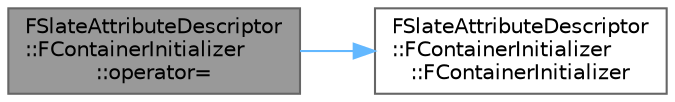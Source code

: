 digraph "FSlateAttributeDescriptor::FContainerInitializer::operator="
{
 // INTERACTIVE_SVG=YES
 // LATEX_PDF_SIZE
  bgcolor="transparent";
  edge [fontname=Helvetica,fontsize=10,labelfontname=Helvetica,labelfontsize=10];
  node [fontname=Helvetica,fontsize=10,shape=box,height=0.2,width=0.4];
  rankdir="LR";
  Node1 [id="Node000001",label="FSlateAttributeDescriptor\l::FContainerInitializer\l::operator=",height=0.2,width=0.4,color="gray40", fillcolor="grey60", style="filled", fontcolor="black",tooltip=" "];
  Node1 -> Node2 [id="edge1_Node000001_Node000002",color="steelblue1",style="solid",tooltip=" "];
  Node2 [id="Node000002",label="FSlateAttributeDescriptor\l::FContainerInitializer\l::FContainerInitializer",height=0.2,width=0.4,color="grey40", fillcolor="white", style="filled",URL="$d7/d11/structFSlateAttributeDescriptor_1_1FContainerInitializer.html#aaca59aca05fbf4806293eae85e68d5b4",tooltip=" "];
}

